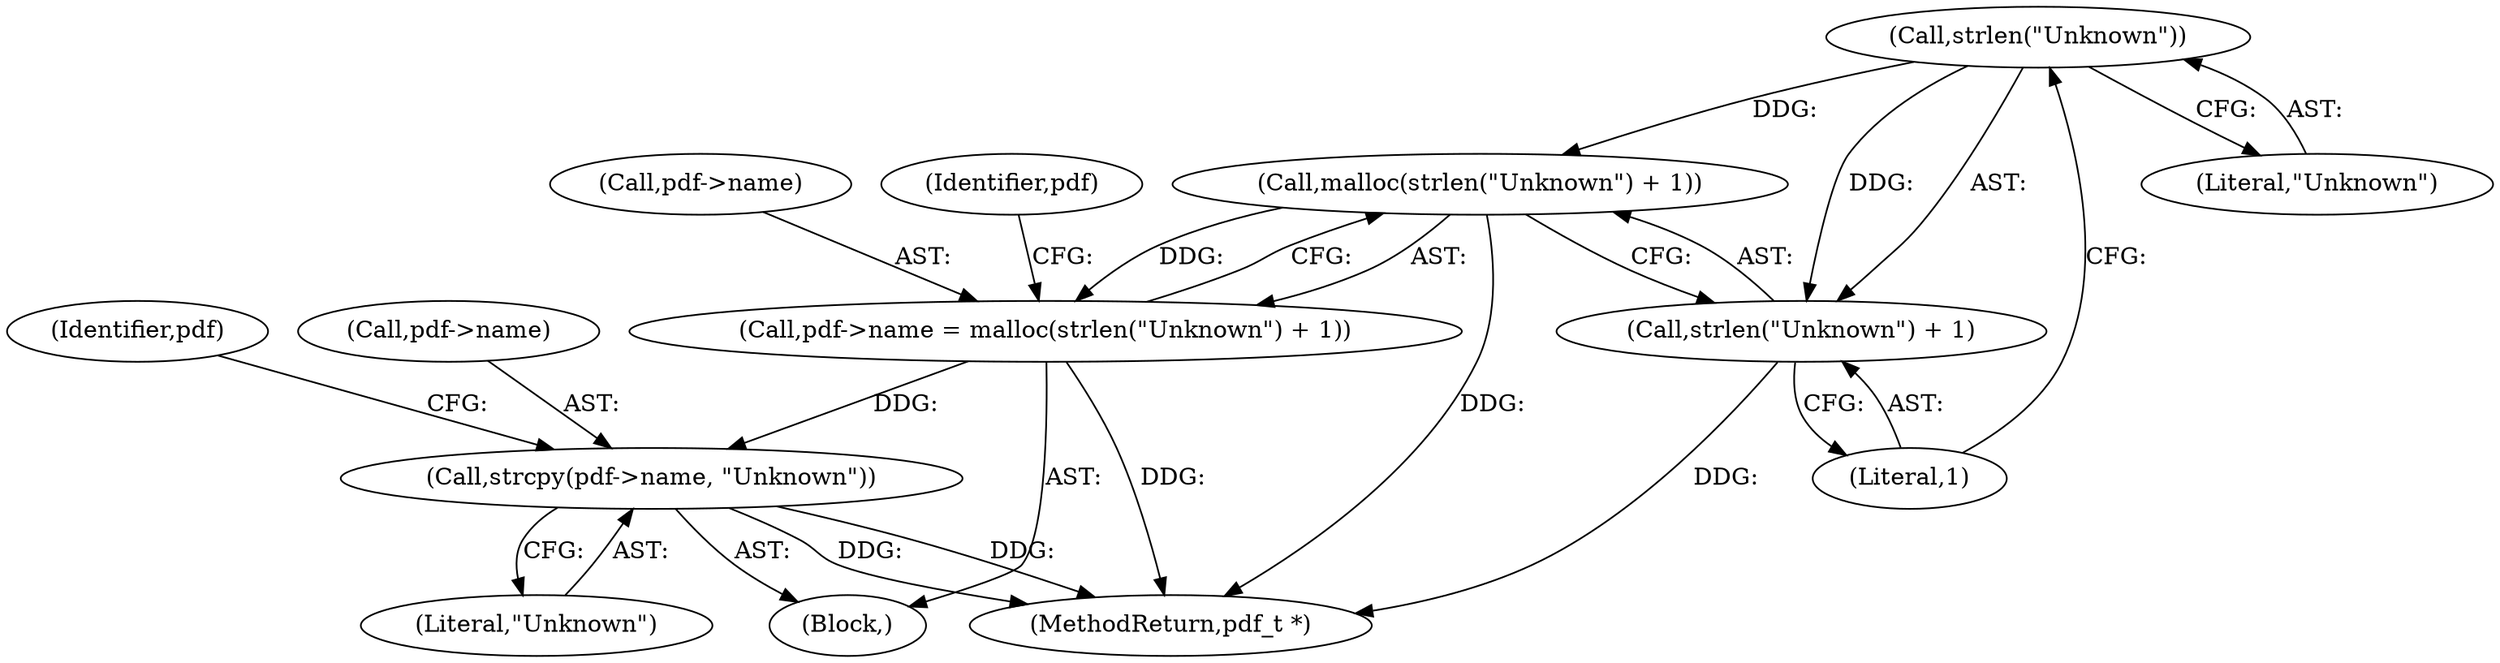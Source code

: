 digraph "1_pdfresurrect_0c4120fffa3dffe97b95c486a120eded82afe8a6_8@API" {
"1000150" [label="(Call,strlen(\"Unknown\"))"];
"1000148" [label="(Call,malloc(strlen(\"Unknown\") + 1))"];
"1000144" [label="(Call,pdf->name = malloc(strlen(\"Unknown\") + 1))"];
"1000153" [label="(Call,strcpy(pdf->name, \"Unknown\"))"];
"1000149" [label="(Call,strlen(\"Unknown\") + 1)"];
"1000152" [label="(Literal,1)"];
"1000148" [label="(Call,malloc(strlen(\"Unknown\") + 1))"];
"1000154" [label="(Call,pdf->name)"];
"1000145" [label="(Call,pdf->name)"];
"1000149" [label="(Call,strlen(\"Unknown\") + 1)"];
"1000155" [label="(Identifier,pdf)"];
"1000157" [label="(Literal,\"Unknown\")"];
"1000153" [label="(Call,strcpy(pdf->name, \"Unknown\"))"];
"1000144" [label="(Call,pdf->name = malloc(strlen(\"Unknown\") + 1))"];
"1000151" [label="(Literal,\"Unknown\")"];
"1000143" [label="(Block,)"];
"1000159" [label="(Identifier,pdf)"];
"1000160" [label="(MethodReturn,pdf_t *)"];
"1000150" [label="(Call,strlen(\"Unknown\"))"];
"1000150" -> "1000149"  [label="AST: "];
"1000150" -> "1000151"  [label="CFG: "];
"1000151" -> "1000150"  [label="AST: "];
"1000152" -> "1000150"  [label="CFG: "];
"1000150" -> "1000148"  [label="DDG: "];
"1000150" -> "1000149"  [label="DDG: "];
"1000148" -> "1000144"  [label="AST: "];
"1000148" -> "1000149"  [label="CFG: "];
"1000149" -> "1000148"  [label="AST: "];
"1000144" -> "1000148"  [label="CFG: "];
"1000148" -> "1000160"  [label="DDG: "];
"1000148" -> "1000144"  [label="DDG: "];
"1000144" -> "1000143"  [label="AST: "];
"1000145" -> "1000144"  [label="AST: "];
"1000155" -> "1000144"  [label="CFG: "];
"1000144" -> "1000160"  [label="DDG: "];
"1000144" -> "1000153"  [label="DDG: "];
"1000153" -> "1000143"  [label="AST: "];
"1000153" -> "1000157"  [label="CFG: "];
"1000154" -> "1000153"  [label="AST: "];
"1000157" -> "1000153"  [label="AST: "];
"1000159" -> "1000153"  [label="CFG: "];
"1000153" -> "1000160"  [label="DDG: "];
"1000153" -> "1000160"  [label="DDG: "];
"1000149" -> "1000152"  [label="CFG: "];
"1000152" -> "1000149"  [label="AST: "];
"1000149" -> "1000160"  [label="DDG: "];
}
